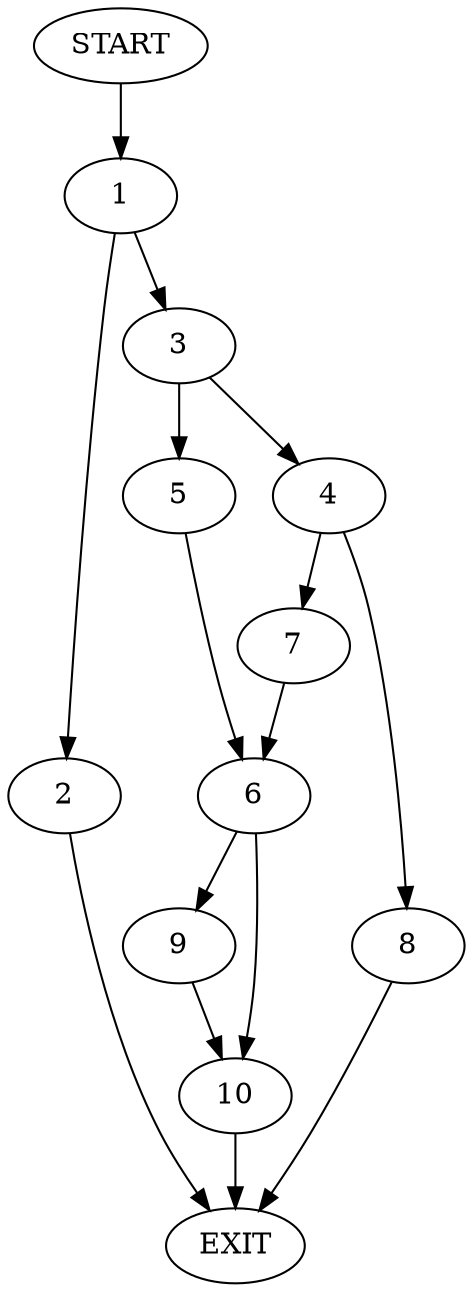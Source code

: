 digraph {
0 [label="START"]
11 [label="EXIT"]
0 -> 1
1 -> 2
1 -> 3
2 -> 11
3 -> 4
3 -> 5
5 -> 6
4 -> 7
4 -> 8
6 -> 9
6 -> 10
8 -> 11
7 -> 6
10 -> 11
9 -> 10
}
